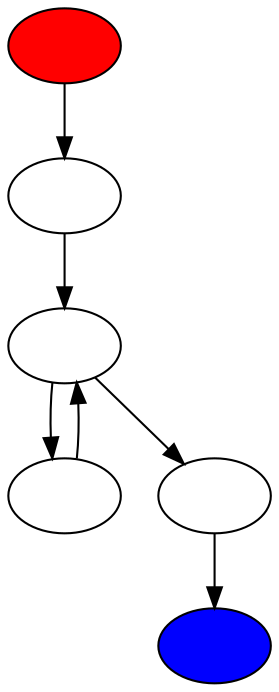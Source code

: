 digraph Grafo
{
0 [label=""style=filled, fillcolor=red]
1 [label=""];
2 [label=""];
3 [label=""];
4 [label=""];
5  [label=""style=filled, fillcolor=blue];
0->1;
1->2;
2->3;
2->4;
3->2;
4->5;
}
